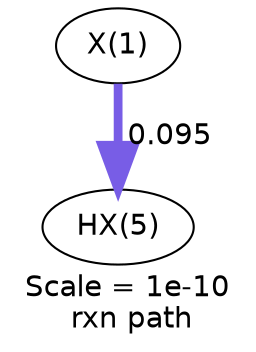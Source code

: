 digraph reaction_paths {
center=1;
s16 -> s17[fontname="Helvetica", style="setlinewidth(4.22)", arrowsize=2.11, color="0.7, 0.595, 0.9"
, label=" 0.095"];
s16 [ fontname="Helvetica", label="X(1)"];
s17 [ fontname="Helvetica", label="HX(5)"];
 label = "Scale = 1e-10\l rxn path";
 fontname = "Helvetica";
}
